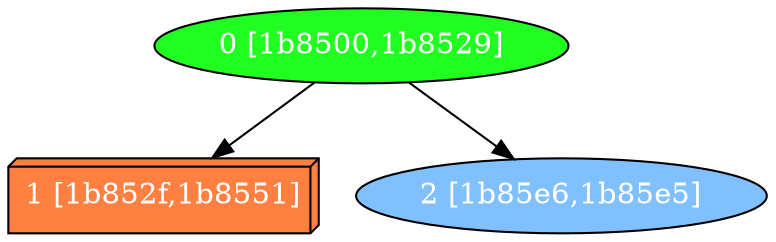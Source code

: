 diGraph libnss3{
	libnss3_0  [style=filled fillcolor="#20FF20" fontcolor="#ffffff" shape=oval label="0 [1b8500,1b8529]"]
	libnss3_1  [style=filled fillcolor="#FF8040" fontcolor="#ffffff" shape=box3d label="1 [1b852f,1b8551]"]
	libnss3_2  [style=filled fillcolor="#80C0FF" fontcolor="#ffffff" shape=oval label="2 [1b85e6,1b85e5]"]

	libnss3_0 -> libnss3_1
	libnss3_0 -> libnss3_2
}